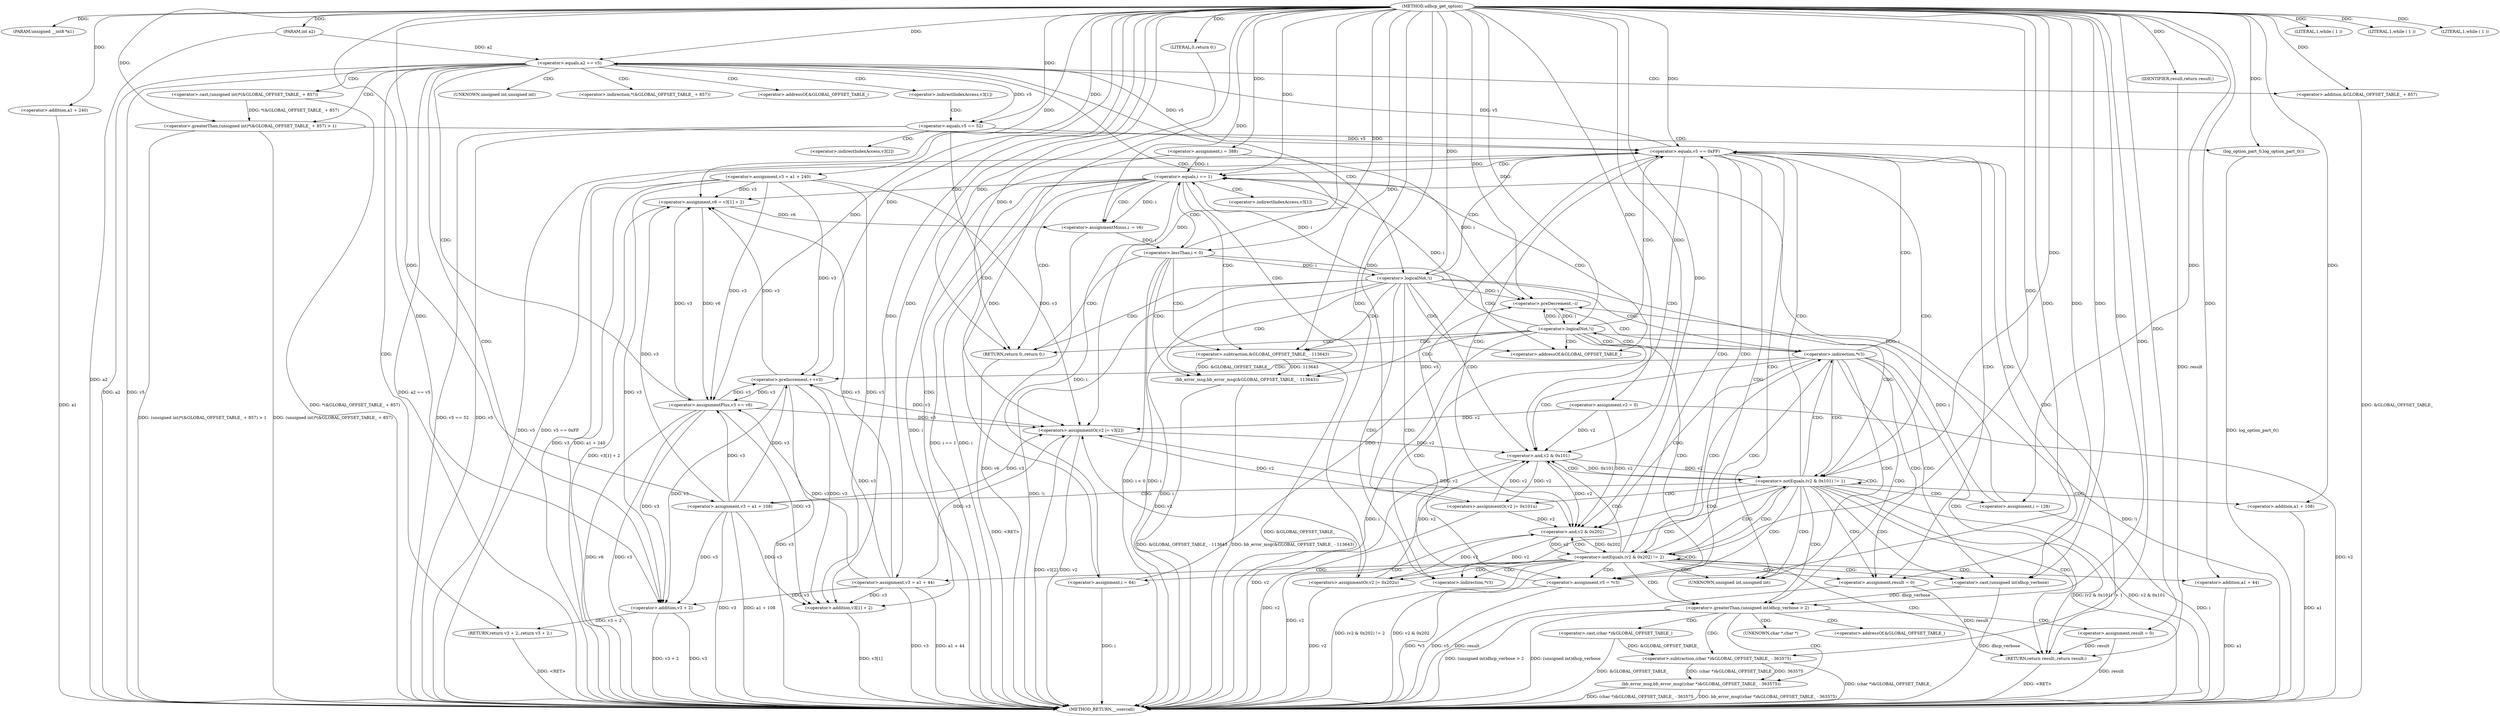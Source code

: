 digraph udhcp_get_option {  
"1000107" [label = "(METHOD,udhcp_get_option)" ]
"1000287" [label = "(METHOD_RETURN,__usercall)" ]
"1000108" [label = "(PARAM,unsigned __int8 *a1)" ]
"1000109" [label = "(PARAM,int a2)" ]
"1000117" [label = "(<operator>.assignment,v2 = 0)" ]
"1000120" [label = "(<operator>.assignment,v3 = a1 + 240)" ]
"1000122" [label = "(<operator>.addition,a1 + 240)" ]
"1000126" [label = "(<operator>.assignment,i = 388)" ]
"1000129" [label = "(<operator>.assignment,i = 64)" ]
"1000134" [label = "(LITERAL,1,while ( 1 ))" ]
"1000137" [label = "(LITERAL,1,while ( 1 ))" ]
"1000140" [label = "(LITERAL,1,while ( 1 ))" ]
"1000142" [label = "(<operator>.assignment,v5 = *v3)" ]
"1000150" [label = "(<operator>.preDecrement,--i)" ]
"1000152" [label = "(<operator>.preIncrement,++v3)" ]
"1000155" [label = "(<operator>.logicalNot,!i)" ]
"1000159" [label = "(<operator>.equals,v5 == 0xFF)" ]
"1000164" [label = "(<operator>.equals,i == 1)" ]
"1000168" [label = "(<operator>.assignment,v6 = v3[1] + 2)" ]
"1000170" [label = "(<operator>.addition,v3[1] + 2)" ]
"1000175" [label = "(<operator>.assignmentMinus,i -= v6)" ]
"1000179" [label = "(<operator>.lessThan,i < 0)" ]
"1000184" [label = "(<operator>.equals,a2 == v5)" ]
"1000189" [label = "(<operator>.greaterThan,(unsigned int)*(&GLOBAL_OFFSET_TABLE_ + 857) > 1)" ]
"1000190" [label = "(<operator>.cast,(unsigned int)*(&GLOBAL_OFFSET_TABLE_ + 857))" ]
"1000193" [label = "(<operator>.addition,&GLOBAL_OFFSET_TABLE_ + 857)" ]
"1000198" [label = "(log_option_part_0,log_option_part_0())" ]
"1000199" [label = "(RETURN,return v3 + 2;,return v3 + 2;)" ]
"1000200" [label = "(<operator>.addition,v3 + 2)" ]
"1000209" [label = "(<operator>.equals,v5 == 52)" ]
"1000212" [label = "(<operators>.assignmentOr,v2 |= v3[2])" ]
"1000217" [label = "(<operator>.assignmentPlus,v3 += v6)" ]
"1000221" [label = "(<operator>.logicalNot,!i)" ]
"1000225" [label = "(bb_error_msg,bb_error_msg(&GLOBAL_OFFSET_TABLE_ - 113643))" ]
"1000226" [label = "(<operator>.subtraction,&GLOBAL_OFFSET_TABLE_ - 113643)" ]
"1000230" [label = "(RETURN,return 0;,return 0;)" ]
"1000231" [label = "(LITERAL,0,return 0;)" ]
"1000233" [label = "(<operator>.notEquals,(v2 & 0x101) != 1)" ]
"1000234" [label = "(<operator>.and,v2 & 0x101)" ]
"1000239" [label = "(<operators>.assignmentOr,v2 |= 0x101u)" ]
"1000242" [label = "(<operator>.assignment,v3 = a1 + 108)" ]
"1000244" [label = "(<operator>.addition,a1 + 108)" ]
"1000247" [label = "(<operator>.assignment,i = 128)" ]
"1000251" [label = "(<operator>.notEquals,(v2 & 0x202) != 2)" ]
"1000252" [label = "(<operator>.and,v2 & 0x202)" ]
"1000257" [label = "(<operators>.assignmentOr,v2 |= 0x202u)" ]
"1000260" [label = "(<operator>.assignment,v3 = a1 + 44)" ]
"1000262" [label = "(<operator>.addition,a1 + 44)" ]
"1000265" [label = "(<operator>.assignment,result = 0)" ]
"1000269" [label = "(<operator>.greaterThan,(unsigned int)dhcp_verbose > 2)" ]
"1000270" [label = "(<operator>.cast,(unsigned int)dhcp_verbose)" ]
"1000275" [label = "(bb_error_msg,bb_error_msg((char *)&GLOBAL_OFFSET_TABLE_ - 363575))" ]
"1000276" [label = "(<operator>.subtraction,(char *)&GLOBAL_OFFSET_TABLE_ - 363575)" ]
"1000277" [label = "(<operator>.cast,(char *)&GLOBAL_OFFSET_TABLE_)" ]
"1000282" [label = "(<operator>.assignment,result = 0)" ]
"1000285" [label = "(RETURN,return result;,return result;)" ]
"1000286" [label = "(IDENTIFIER,result,return result;)" ]
"1000144" [label = "(<operator>.indirection,*v3)" ]
"1000147" [label = "(<operator>.indirection,*v3)" ]
"1000171" [label = "(<operator>.indirectIndexAccess,v3[1])" ]
"1000191" [label = "(UNKNOWN,unsigned int,unsigned int)" ]
"1000192" [label = "(<operator>.indirection,*(&GLOBAL_OFFSET_TABLE_ + 857))" ]
"1000194" [label = "(<operator>.addressOf,&GLOBAL_OFFSET_TABLE_)" ]
"1000204" [label = "(<operator>.indirectIndexAccess,v3[1])" ]
"1000214" [label = "(<operator>.indirectIndexAccess,v3[2])" ]
"1000227" [label = "(<operator>.addressOf,&GLOBAL_OFFSET_TABLE_)" ]
"1000271" [label = "(UNKNOWN,unsigned int,unsigned int)" ]
"1000278" [label = "(UNKNOWN,char *,char *)" ]
"1000279" [label = "(<operator>.addressOf,&GLOBAL_OFFSET_TABLE_)" ]
  "1000199" -> "1000287"  [ label = "DDG: <RET>"] 
  "1000200" -> "1000287"  [ label = "DDG: v3 + 2"] 
  "1000212" -> "1000287"  [ label = "DDG: v3[2]"] 
  "1000198" -> "1000287"  [ label = "DDG: log_option_part_0()"] 
  "1000159" -> "1000287"  [ label = "DDG: v5"] 
  "1000251" -> "1000287"  [ label = "DDG: (v2 & 0x202) != 2"] 
  "1000164" -> "1000287"  [ label = "DDG: i == 1"] 
  "1000142" -> "1000287"  [ label = "DDG: *v3"] 
  "1000242" -> "1000287"  [ label = "DDG: v3"] 
  "1000217" -> "1000287"  [ label = "DDG: v3"] 
  "1000193" -> "1000287"  [ label = "DDG: &GLOBAL_OFFSET_TABLE_"] 
  "1000142" -> "1000287"  [ label = "DDG: v5"] 
  "1000126" -> "1000287"  [ label = "DDG: i"] 
  "1000109" -> "1000287"  [ label = "DDG: a2"] 
  "1000189" -> "1000287"  [ label = "DDG: (unsigned int)*(&GLOBAL_OFFSET_TABLE_ + 857) > 1"] 
  "1000242" -> "1000287"  [ label = "DDG: a1 + 108"] 
  "1000269" -> "1000287"  [ label = "DDG: (unsigned int)dhcp_verbose > 2"] 
  "1000233" -> "1000287"  [ label = "DDG: (v2 & 0x101) != 1"] 
  "1000120" -> "1000287"  [ label = "DDG: a1 + 240"] 
  "1000257" -> "1000287"  [ label = "DDG: v2"] 
  "1000184" -> "1000287"  [ label = "DDG: a2 == v5"] 
  "1000212" -> "1000287"  [ label = "DDG: v2"] 
  "1000117" -> "1000287"  [ label = "DDG: v2"] 
  "1000221" -> "1000287"  [ label = "DDG: !i"] 
  "1000233" -> "1000287"  [ label = "DDG: v2 & 0x101"] 
  "1000120" -> "1000287"  [ label = "DDG: v3"] 
  "1000282" -> "1000287"  [ label = "DDG: result"] 
  "1000129" -> "1000287"  [ label = "DDG: i"] 
  "1000270" -> "1000287"  [ label = "DDG: dhcp_verbose"] 
  "1000269" -> "1000287"  [ label = "DDG: (unsigned int)dhcp_verbose"] 
  "1000265" -> "1000287"  [ label = "DDG: result"] 
  "1000225" -> "1000287"  [ label = "DDG: &GLOBAL_OFFSET_TABLE_ - 113643"] 
  "1000226" -> "1000287"  [ label = "DDG: &GLOBAL_OFFSET_TABLE_"] 
  "1000152" -> "1000287"  [ label = "DDG: v3"] 
  "1000179" -> "1000287"  [ label = "DDG: i"] 
  "1000252" -> "1000287"  [ label = "DDG: v2"] 
  "1000155" -> "1000287"  [ label = "DDG: !i"] 
  "1000189" -> "1000287"  [ label = "DDG: (unsigned int)*(&GLOBAL_OFFSET_TABLE_ + 857)"] 
  "1000276" -> "1000287"  [ label = "DDG: (char *)&GLOBAL_OFFSET_TABLE_"] 
  "1000262" -> "1000287"  [ label = "DDG: a1"] 
  "1000159" -> "1000287"  [ label = "DDG: v5 == 0xFF"] 
  "1000184" -> "1000287"  [ label = "DDG: a2"] 
  "1000221" -> "1000287"  [ label = "DDG: i"] 
  "1000277" -> "1000287"  [ label = "DDG: &GLOBAL_OFFSET_TABLE_"] 
  "1000275" -> "1000287"  [ label = "DDG: bb_error_msg((char *)&GLOBAL_OFFSET_TABLE_ - 363575)"] 
  "1000260" -> "1000287"  [ label = "DDG: v3"] 
  "1000247" -> "1000287"  [ label = "DDG: i"] 
  "1000168" -> "1000287"  [ label = "DDG: v3[1] + 2"] 
  "1000251" -> "1000287"  [ label = "DDG: v2 & 0x202"] 
  "1000225" -> "1000287"  [ label = "DDG: bb_error_msg(&GLOBAL_OFFSET_TABLE_ - 113643)"] 
  "1000209" -> "1000287"  [ label = "DDG: v5 == 52"] 
  "1000170" -> "1000287"  [ label = "DDG: v3[1]"] 
  "1000190" -> "1000287"  [ label = "DDG: *(&GLOBAL_OFFSET_TABLE_ + 857)"] 
  "1000155" -> "1000287"  [ label = "DDG: i"] 
  "1000200" -> "1000287"  [ label = "DDG: v3"] 
  "1000175" -> "1000287"  [ label = "DDG: v6"] 
  "1000179" -> "1000287"  [ label = "DDG: i < 0"] 
  "1000209" -> "1000287"  [ label = "DDG: v5"] 
  "1000275" -> "1000287"  [ label = "DDG: (char *)&GLOBAL_OFFSET_TABLE_ - 363575"] 
  "1000260" -> "1000287"  [ label = "DDG: a1 + 44"] 
  "1000239" -> "1000287"  [ label = "DDG: v2"] 
  "1000244" -> "1000287"  [ label = "DDG: a1"] 
  "1000122" -> "1000287"  [ label = "DDG: a1"] 
  "1000164" -> "1000287"  [ label = "DDG: i"] 
  "1000234" -> "1000287"  [ label = "DDG: v2"] 
  "1000217" -> "1000287"  [ label = "DDG: v6"] 
  "1000184" -> "1000287"  [ label = "DDG: v5"] 
  "1000230" -> "1000287"  [ label = "DDG: <RET>"] 
  "1000285" -> "1000287"  [ label = "DDG: <RET>"] 
  "1000107" -> "1000108"  [ label = "DDG: "] 
  "1000107" -> "1000109"  [ label = "DDG: "] 
  "1000107" -> "1000117"  [ label = "DDG: "] 
  "1000107" -> "1000120"  [ label = "DDG: "] 
  "1000107" -> "1000122"  [ label = "DDG: "] 
  "1000107" -> "1000126"  [ label = "DDG: "] 
  "1000107" -> "1000129"  [ label = "DDG: "] 
  "1000107" -> "1000134"  [ label = "DDG: "] 
  "1000107" -> "1000137"  [ label = "DDG: "] 
  "1000107" -> "1000140"  [ label = "DDG: "] 
  "1000107" -> "1000142"  [ label = "DDG: "] 
  "1000126" -> "1000150"  [ label = "DDG: i"] 
  "1000129" -> "1000150"  [ label = "DDG: i"] 
  "1000221" -> "1000150"  [ label = "DDG: i"] 
  "1000247" -> "1000150"  [ label = "DDG: i"] 
  "1000155" -> "1000150"  [ label = "DDG: i"] 
  "1000107" -> "1000150"  [ label = "DDG: "] 
  "1000120" -> "1000152"  [ label = "DDG: v3"] 
  "1000260" -> "1000152"  [ label = "DDG: v3"] 
  "1000242" -> "1000152"  [ label = "DDG: v3"] 
  "1000217" -> "1000152"  [ label = "DDG: v3"] 
  "1000107" -> "1000152"  [ label = "DDG: "] 
  "1000150" -> "1000155"  [ label = "DDG: i"] 
  "1000107" -> "1000155"  [ label = "DDG: "] 
  "1000142" -> "1000159"  [ label = "DDG: v5"] 
  "1000209" -> "1000159"  [ label = "DDG: v5"] 
  "1000184" -> "1000159"  [ label = "DDG: v5"] 
  "1000107" -> "1000159"  [ label = "DDG: "] 
  "1000126" -> "1000164"  [ label = "DDG: i"] 
  "1000129" -> "1000164"  [ label = "DDG: i"] 
  "1000221" -> "1000164"  [ label = "DDG: i"] 
  "1000247" -> "1000164"  [ label = "DDG: i"] 
  "1000155" -> "1000164"  [ label = "DDG: i"] 
  "1000107" -> "1000164"  [ label = "DDG: "] 
  "1000120" -> "1000168"  [ label = "DDG: v3"] 
  "1000152" -> "1000168"  [ label = "DDG: v3"] 
  "1000260" -> "1000168"  [ label = "DDG: v3"] 
  "1000242" -> "1000168"  [ label = "DDG: v3"] 
  "1000217" -> "1000168"  [ label = "DDG: v3"] 
  "1000107" -> "1000168"  [ label = "DDG: "] 
  "1000120" -> "1000170"  [ label = "DDG: v3"] 
  "1000152" -> "1000170"  [ label = "DDG: v3"] 
  "1000260" -> "1000170"  [ label = "DDG: v3"] 
  "1000242" -> "1000170"  [ label = "DDG: v3"] 
  "1000217" -> "1000170"  [ label = "DDG: v3"] 
  "1000107" -> "1000170"  [ label = "DDG: "] 
  "1000168" -> "1000175"  [ label = "DDG: v6"] 
  "1000107" -> "1000175"  [ label = "DDG: "] 
  "1000164" -> "1000175"  [ label = "DDG: i"] 
  "1000175" -> "1000179"  [ label = "DDG: i"] 
  "1000107" -> "1000179"  [ label = "DDG: "] 
  "1000109" -> "1000184"  [ label = "DDG: a2"] 
  "1000107" -> "1000184"  [ label = "DDG: "] 
  "1000159" -> "1000184"  [ label = "DDG: v5"] 
  "1000190" -> "1000189"  [ label = "DDG: *(&GLOBAL_OFFSET_TABLE_ + 857)"] 
  "1000107" -> "1000193"  [ label = "DDG: "] 
  "1000107" -> "1000189"  [ label = "DDG: "] 
  "1000107" -> "1000198"  [ label = "DDG: "] 
  "1000200" -> "1000199"  [ label = "DDG: v3 + 2"] 
  "1000120" -> "1000200"  [ label = "DDG: v3"] 
  "1000152" -> "1000200"  [ label = "DDG: v3"] 
  "1000260" -> "1000200"  [ label = "DDG: v3"] 
  "1000242" -> "1000200"  [ label = "DDG: v3"] 
  "1000217" -> "1000200"  [ label = "DDG: v3"] 
  "1000107" -> "1000200"  [ label = "DDG: "] 
  "1000184" -> "1000209"  [ label = "DDG: v5"] 
  "1000107" -> "1000209"  [ label = "DDG: "] 
  "1000120" -> "1000212"  [ label = "DDG: v3"] 
  "1000152" -> "1000212"  [ label = "DDG: v3"] 
  "1000260" -> "1000212"  [ label = "DDG: v3"] 
  "1000242" -> "1000212"  [ label = "DDG: v3"] 
  "1000217" -> "1000212"  [ label = "DDG: v3"] 
  "1000239" -> "1000212"  [ label = "DDG: v2"] 
  "1000117" -> "1000212"  [ label = "DDG: v2"] 
  "1000257" -> "1000212"  [ label = "DDG: v2"] 
  "1000107" -> "1000212"  [ label = "DDG: "] 
  "1000107" -> "1000217"  [ label = "DDG: "] 
  "1000168" -> "1000217"  [ label = "DDG: v6"] 
  "1000120" -> "1000217"  [ label = "DDG: v3"] 
  "1000152" -> "1000217"  [ label = "DDG: v3"] 
  "1000260" -> "1000217"  [ label = "DDG: v3"] 
  "1000242" -> "1000217"  [ label = "DDG: v3"] 
  "1000179" -> "1000221"  [ label = "DDG: i"] 
  "1000107" -> "1000221"  [ label = "DDG: "] 
  "1000226" -> "1000225"  [ label = "DDG: &GLOBAL_OFFSET_TABLE_"] 
  "1000226" -> "1000225"  [ label = "DDG: 113643"] 
  "1000107" -> "1000226"  [ label = "DDG: "] 
  "1000231" -> "1000230"  [ label = "DDG: 0"] 
  "1000107" -> "1000230"  [ label = "DDG: "] 
  "1000107" -> "1000231"  [ label = "DDG: "] 
  "1000234" -> "1000233"  [ label = "DDG: v2"] 
  "1000234" -> "1000233"  [ label = "DDG: 0x101"] 
  "1000239" -> "1000234"  [ label = "DDG: v2"] 
  "1000117" -> "1000234"  [ label = "DDG: v2"] 
  "1000257" -> "1000234"  [ label = "DDG: v2"] 
  "1000212" -> "1000234"  [ label = "DDG: v2"] 
  "1000107" -> "1000234"  [ label = "DDG: "] 
  "1000107" -> "1000233"  [ label = "DDG: "] 
  "1000107" -> "1000239"  [ label = "DDG: "] 
  "1000234" -> "1000239"  [ label = "DDG: v2"] 
  "1000107" -> "1000242"  [ label = "DDG: "] 
  "1000107" -> "1000244"  [ label = "DDG: "] 
  "1000107" -> "1000247"  [ label = "DDG: "] 
  "1000252" -> "1000251"  [ label = "DDG: v2"] 
  "1000252" -> "1000251"  [ label = "DDG: 0x202"] 
  "1000239" -> "1000252"  [ label = "DDG: v2"] 
  "1000234" -> "1000252"  [ label = "DDG: v2"] 
  "1000117" -> "1000252"  [ label = "DDG: v2"] 
  "1000257" -> "1000252"  [ label = "DDG: v2"] 
  "1000212" -> "1000252"  [ label = "DDG: v2"] 
  "1000107" -> "1000252"  [ label = "DDG: "] 
  "1000107" -> "1000251"  [ label = "DDG: "] 
  "1000107" -> "1000257"  [ label = "DDG: "] 
  "1000252" -> "1000257"  [ label = "DDG: v2"] 
  "1000107" -> "1000260"  [ label = "DDG: "] 
  "1000107" -> "1000262"  [ label = "DDG: "] 
  "1000107" -> "1000265"  [ label = "DDG: "] 
  "1000270" -> "1000269"  [ label = "DDG: dhcp_verbose"] 
  "1000107" -> "1000270"  [ label = "DDG: "] 
  "1000107" -> "1000269"  [ label = "DDG: "] 
  "1000276" -> "1000275"  [ label = "DDG: (char *)&GLOBAL_OFFSET_TABLE_"] 
  "1000276" -> "1000275"  [ label = "DDG: 363575"] 
  "1000277" -> "1000276"  [ label = "DDG: &GLOBAL_OFFSET_TABLE_"] 
  "1000107" -> "1000276"  [ label = "DDG: "] 
  "1000107" -> "1000282"  [ label = "DDG: "] 
  "1000286" -> "1000285"  [ label = "DDG: result"] 
  "1000282" -> "1000285"  [ label = "DDG: result"] 
  "1000265" -> "1000285"  [ label = "DDG: result"] 
  "1000107" -> "1000286"  [ label = "DDG: "] 
  "1000147" -> "1000155"  [ label = "CDG: "] 
  "1000147" -> "1000152"  [ label = "CDG: "] 
  "1000147" -> "1000150"  [ label = "CDG: "] 
  "1000147" -> "1000234"  [ label = "CDG: "] 
  "1000147" -> "1000233"  [ label = "CDG: "] 
  "1000147" -> "1000252"  [ label = "CDG: "] 
  "1000147" -> "1000251"  [ label = "CDG: "] 
  "1000147" -> "1000271"  [ label = "CDG: "] 
  "1000147" -> "1000270"  [ label = "CDG: "] 
  "1000147" -> "1000269"  [ label = "CDG: "] 
  "1000147" -> "1000265"  [ label = "CDG: "] 
  "1000147" -> "1000285"  [ label = "CDG: "] 
  "1000147" -> "1000159"  [ label = "CDG: "] 
  "1000155" -> "1000230"  [ label = "CDG: "] 
  "1000155" -> "1000227"  [ label = "CDG: "] 
  "1000155" -> "1000226"  [ label = "CDG: "] 
  "1000155" -> "1000225"  [ label = "CDG: "] 
  "1000155" -> "1000144"  [ label = "CDG: "] 
  "1000155" -> "1000142"  [ label = "CDG: "] 
  "1000155" -> "1000159"  [ label = "CDG: "] 
  "1000155" -> "1000147"  [ label = "CDG: "] 
  "1000159" -> "1000164"  [ label = "CDG: "] 
  "1000159" -> "1000234"  [ label = "CDG: "] 
  "1000159" -> "1000233"  [ label = "CDG: "] 
  "1000159" -> "1000252"  [ label = "CDG: "] 
  "1000159" -> "1000251"  [ label = "CDG: "] 
  "1000159" -> "1000271"  [ label = "CDG: "] 
  "1000159" -> "1000270"  [ label = "CDG: "] 
  "1000159" -> "1000269"  [ label = "CDG: "] 
  "1000159" -> "1000265"  [ label = "CDG: "] 
  "1000159" -> "1000285"  [ label = "CDG: "] 
  "1000164" -> "1000175"  [ label = "CDG: "] 
  "1000164" -> "1000171"  [ label = "CDG: "] 
  "1000164" -> "1000170"  [ label = "CDG: "] 
  "1000164" -> "1000168"  [ label = "CDG: "] 
  "1000164" -> "1000179"  [ label = "CDG: "] 
  "1000164" -> "1000230"  [ label = "CDG: "] 
  "1000164" -> "1000227"  [ label = "CDG: "] 
  "1000164" -> "1000226"  [ label = "CDG: "] 
  "1000164" -> "1000225"  [ label = "CDG: "] 
  "1000179" -> "1000184"  [ label = "CDG: "] 
  "1000179" -> "1000230"  [ label = "CDG: "] 
  "1000179" -> "1000227"  [ label = "CDG: "] 
  "1000179" -> "1000226"  [ label = "CDG: "] 
  "1000179" -> "1000225"  [ label = "CDG: "] 
  "1000184" -> "1000192"  [ label = "CDG: "] 
  "1000184" -> "1000191"  [ label = "CDG: "] 
  "1000184" -> "1000190"  [ label = "CDG: "] 
  "1000184" -> "1000189"  [ label = "CDG: "] 
  "1000184" -> "1000204"  [ label = "CDG: "] 
  "1000184" -> "1000200"  [ label = "CDG: "] 
  "1000184" -> "1000199"  [ label = "CDG: "] 
  "1000184" -> "1000194"  [ label = "CDG: "] 
  "1000184" -> "1000193"  [ label = "CDG: "] 
  "1000184" -> "1000221"  [ label = "CDG: "] 
  "1000184" -> "1000217"  [ label = "CDG: "] 
  "1000189" -> "1000198"  [ label = "CDG: "] 
  "1000204" -> "1000209"  [ label = "CDG: "] 
  "1000209" -> "1000214"  [ label = "CDG: "] 
  "1000209" -> "1000212"  [ label = "CDG: "] 
  "1000221" -> "1000230"  [ label = "CDG: "] 
  "1000221" -> "1000227"  [ label = "CDG: "] 
  "1000221" -> "1000226"  [ label = "CDG: "] 
  "1000221" -> "1000225"  [ label = "CDG: "] 
  "1000221" -> "1000234"  [ label = "CDG: "] 
  "1000221" -> "1000233"  [ label = "CDG: "] 
  "1000221" -> "1000144"  [ label = "CDG: "] 
  "1000221" -> "1000142"  [ label = "CDG: "] 
  "1000221" -> "1000159"  [ label = "CDG: "] 
  "1000221" -> "1000147"  [ label = "CDG: "] 
  "1000233" -> "1000239"  [ label = "CDG: "] 
  "1000233" -> "1000247"  [ label = "CDG: "] 
  "1000233" -> "1000244"  [ label = "CDG: "] 
  "1000233" -> "1000242"  [ label = "CDG: "] 
  "1000233" -> "1000252"  [ label = "CDG: "] 
  "1000233" -> "1000251"  [ label = "CDG: "] 
  "1000233" -> "1000271"  [ label = "CDG: "] 
  "1000233" -> "1000270"  [ label = "CDG: "] 
  "1000233" -> "1000269"  [ label = "CDG: "] 
  "1000233" -> "1000265"  [ label = "CDG: "] 
  "1000233" -> "1000285"  [ label = "CDG: "] 
  "1000233" -> "1000234"  [ label = "CDG: "] 
  "1000233" -> "1000233"  [ label = "CDG: "] 
  "1000233" -> "1000144"  [ label = "CDG: "] 
  "1000233" -> "1000142"  [ label = "CDG: "] 
  "1000233" -> "1000159"  [ label = "CDG: "] 
  "1000233" -> "1000147"  [ label = "CDG: "] 
  "1000251" -> "1000271"  [ label = "CDG: "] 
  "1000251" -> "1000270"  [ label = "CDG: "] 
  "1000251" -> "1000269"  [ label = "CDG: "] 
  "1000251" -> "1000265"  [ label = "CDG: "] 
  "1000251" -> "1000262"  [ label = "CDG: "] 
  "1000251" -> "1000260"  [ label = "CDG: "] 
  "1000251" -> "1000257"  [ label = "CDG: "] 
  "1000251" -> "1000285"  [ label = "CDG: "] 
  "1000251" -> "1000129"  [ label = "CDG: "] 
  "1000251" -> "1000252"  [ label = "CDG: "] 
  "1000251" -> "1000251"  [ label = "CDG: "] 
  "1000251" -> "1000234"  [ label = "CDG: "] 
  "1000251" -> "1000233"  [ label = "CDG: "] 
  "1000251" -> "1000144"  [ label = "CDG: "] 
  "1000251" -> "1000142"  [ label = "CDG: "] 
  "1000251" -> "1000159"  [ label = "CDG: "] 
  "1000251" -> "1000147"  [ label = "CDG: "] 
  "1000269" -> "1000282"  [ label = "CDG: "] 
  "1000269" -> "1000279"  [ label = "CDG: "] 
  "1000269" -> "1000278"  [ label = "CDG: "] 
  "1000269" -> "1000277"  [ label = "CDG: "] 
  "1000269" -> "1000276"  [ label = "CDG: "] 
  "1000269" -> "1000275"  [ label = "CDG: "] 
}
